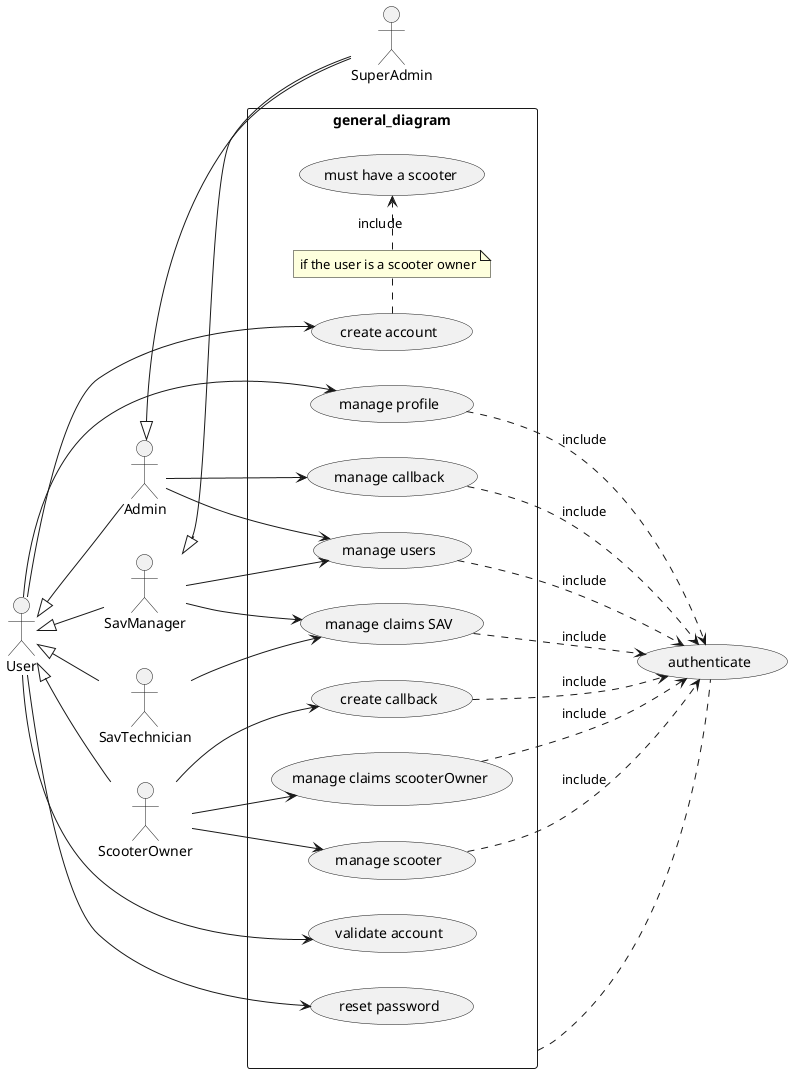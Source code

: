 @startuml general_diagram
skinparam packageStyle rect
skinparam shadowing false

actor User as u 
actor SuperAdmin as sa
actor Admin as a
actor SavManager as sm
actor SavTechnician as st
actor ScooterOwner as so

u <|-- a
u <|-- sm
u <|-- st
u <|-- so
    package general_diagram {
        
        ( create account ) as ca
        ( validate account ) as va
        ( reset password ) as rp 
        ( manage profile ) as mp
        ( must have a scooter) as haveScooter
        ( manage scooter ) as ms
        ( manage claims SAV ) as mc 
        ( manage claims scooterOwner ) as mcso
        ( manage users ) as mu
		( create callback ) as cc
		( manage callback ) as mcb
        note "if the user is a scooter owner" as n2
    }
    ' package auths {
        ( authenticate ) as auth
    ' }
    general_diagram .. auth
    left to right direction
        u --> ca
        u --> va
        u --> rp
        u --> mp
        sm --> mc
        st --> mc
        so --> mcso
        sm --> mu
        a --> mu
        a <|-- sa
        so --> ms
        sm <|-- sa
		so --> cc
		a --> mcb
        
' ----------------------------- includes
        ca . n2 
        n2 .> haveScooter: include 
        mp .> auth: include 
        mc .> auth: include
        mcso .> auth: include
        mu .> auth: include
        ms .> auth: include
		cc .> auth: include
		mcb .> auth: include

@enduml